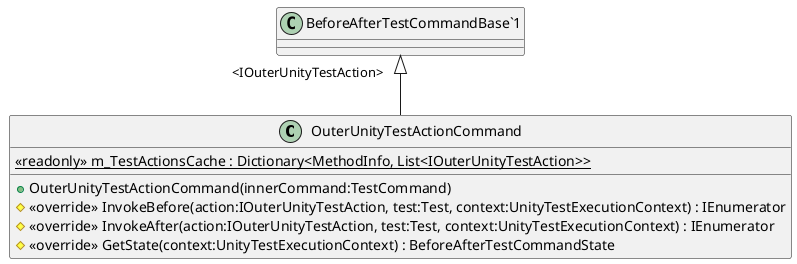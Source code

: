 @startuml
class OuterUnityTestActionCommand {
    {static} <<readonly>> m_TestActionsCache : Dictionary<MethodInfo, List<IOuterUnityTestAction>>
    + OuterUnityTestActionCommand(innerCommand:TestCommand)
    # <<override>> InvokeBefore(action:IOuterUnityTestAction, test:Test, context:UnityTestExecutionContext) : IEnumerator
    # <<override>> InvokeAfter(action:IOuterUnityTestAction, test:Test, context:UnityTestExecutionContext) : IEnumerator
    # <<override>> GetState(context:UnityTestExecutionContext) : BeforeAfterTestCommandState
}
"BeforeAfterTestCommandBase`1" "<IOuterUnityTestAction>" <|-- OuterUnityTestActionCommand
@enduml
